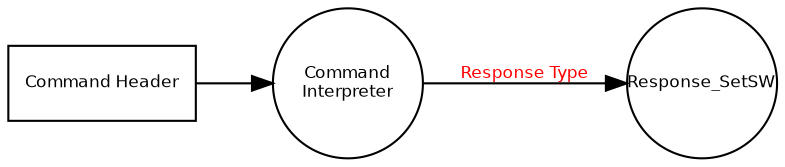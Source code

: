 digraph Command_Interpreter {

rankdir = LR

 node [
         fontname = "Bitstream Vera Sans"
         fontsize = 8
         shape = "record"
     ]

 edge [
         fontname = "Bitstream Vera Sans"
         fontsize = 8
         fontcolor = "Red"
     ]

// all blocks
header [label="Command Header"];
interpreter [label="Command\nInterpreter", shape="circle", fixedsize=true, width=1]; 
response [label="Response_SetSW", shape="circle", fixedsize=true, width=1];

// relations
header -> interpreter
interpreter -> response[label="Response Type"]

}